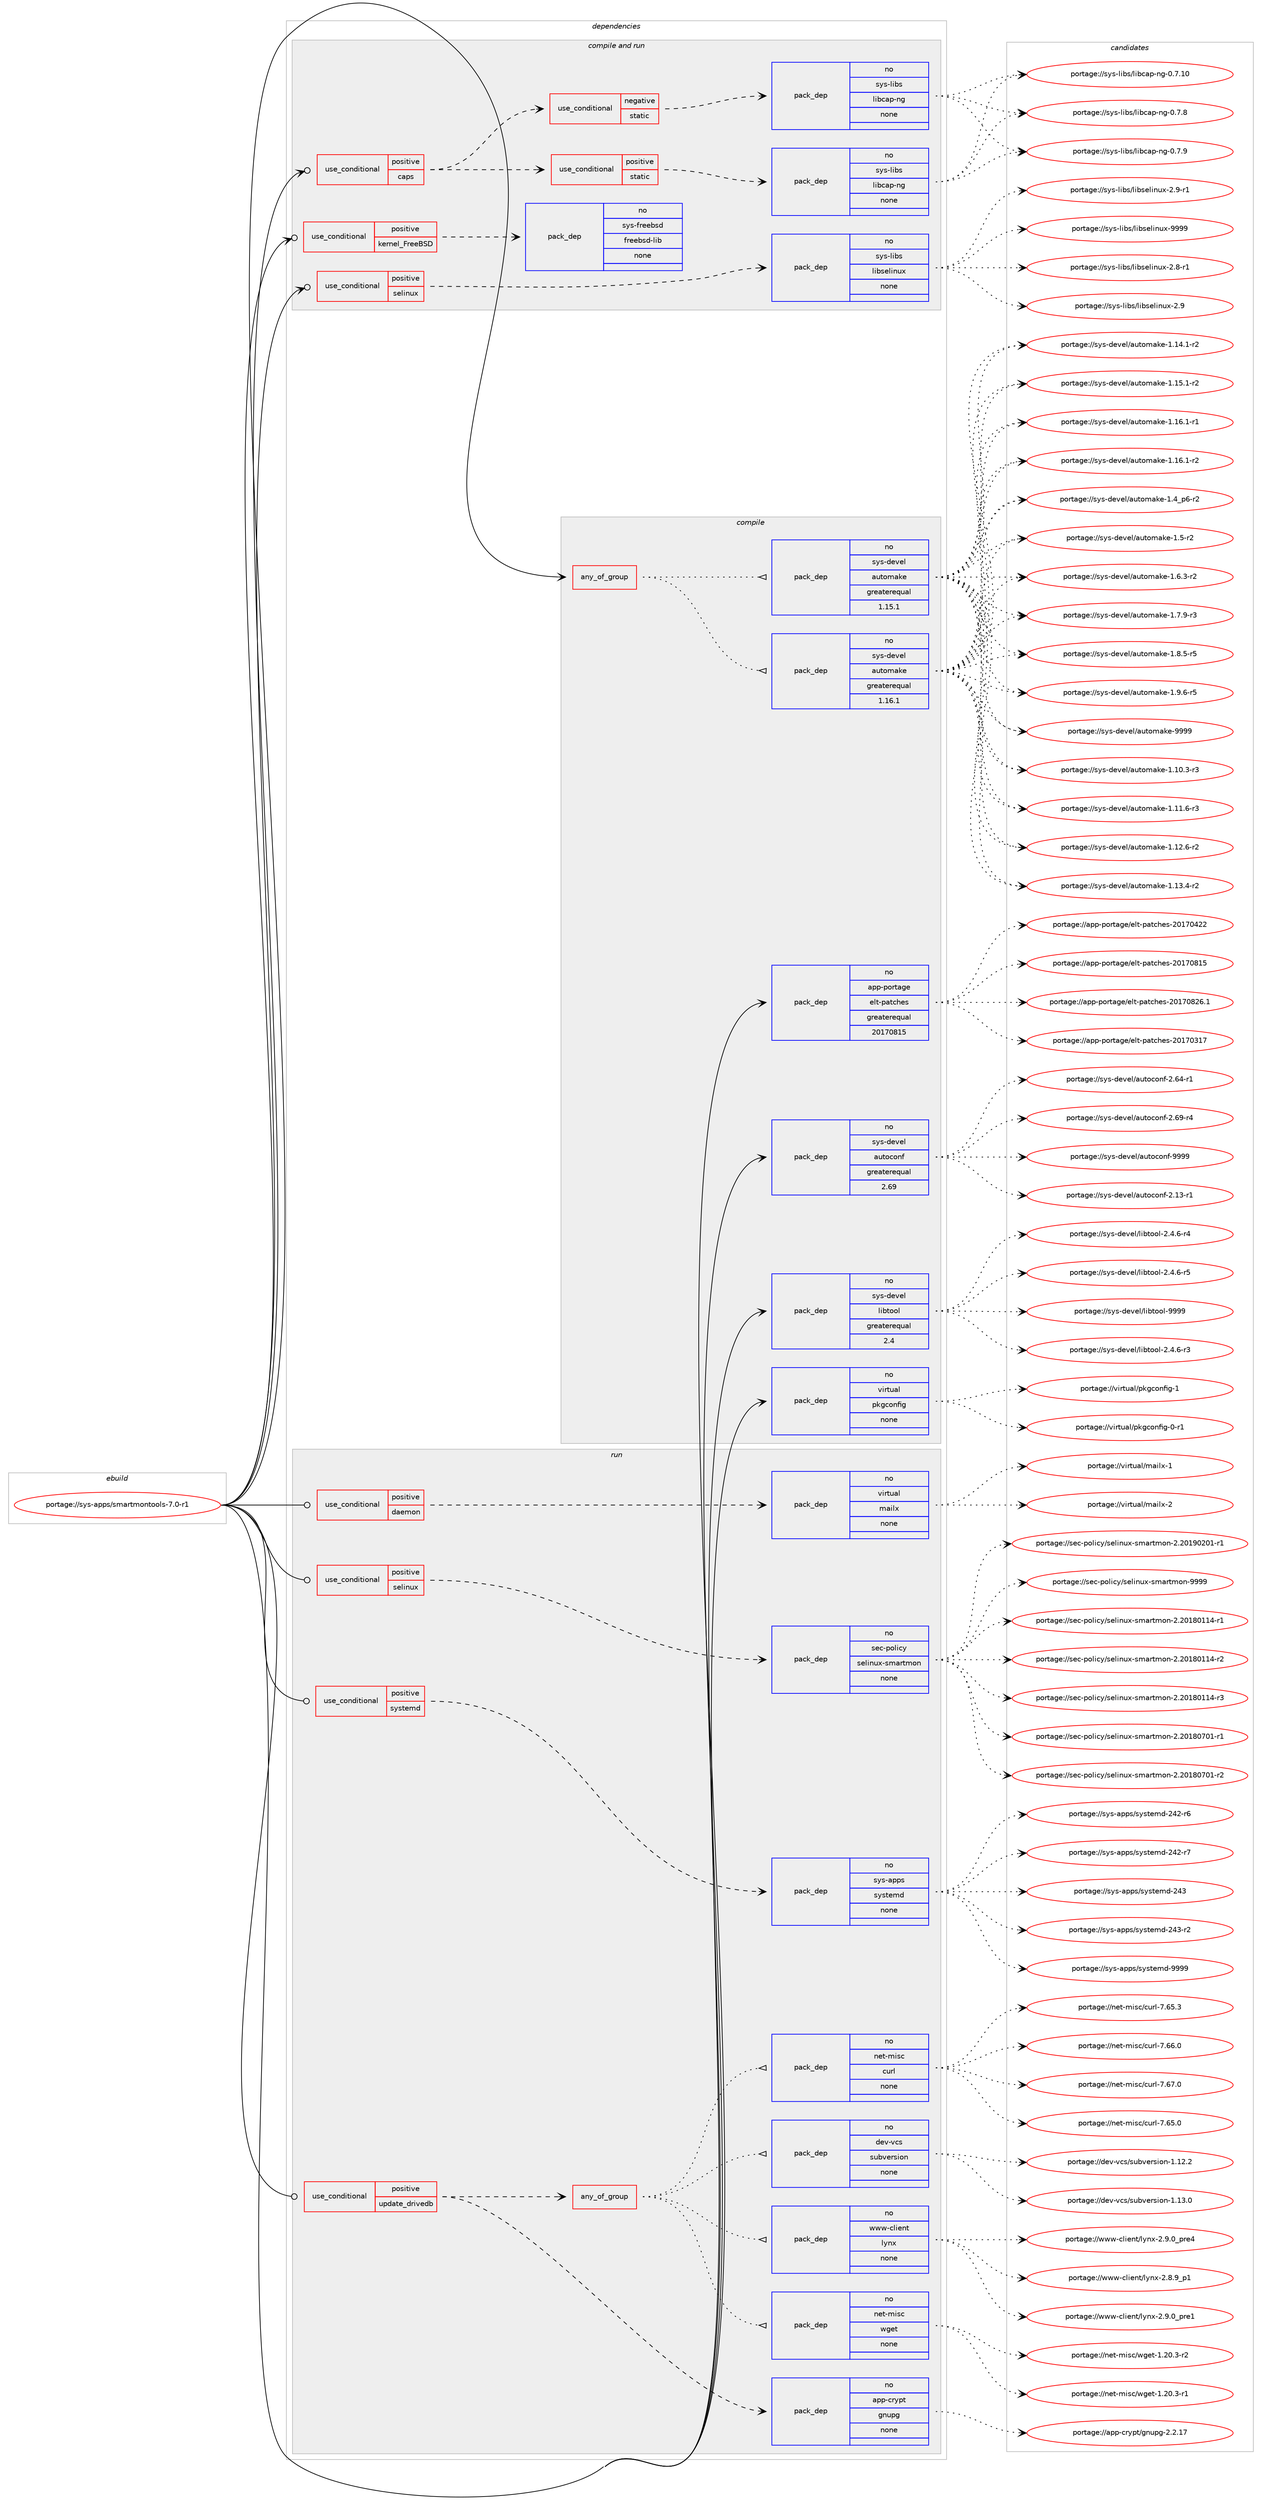 digraph prolog {

# *************
# Graph options
# *************

newrank=true;
concentrate=true;
compound=true;
graph [rankdir=LR,fontname=Helvetica,fontsize=10,ranksep=1.5];#, ranksep=2.5, nodesep=0.2];
edge  [arrowhead=vee];
node  [fontname=Helvetica,fontsize=10];

# **********
# The ebuild
# **********

subgraph cluster_leftcol {
color=gray;
rank=same;
label=<<i>ebuild</i>>;
id [label="portage://sys-apps/smartmontools-7.0-r1", color=red, width=4, href="../sys-apps/smartmontools-7.0-r1.svg"];
}

# ****************
# The dependencies
# ****************

subgraph cluster_midcol {
color=gray;
label=<<i>dependencies</i>>;
subgraph cluster_compile {
fillcolor="#eeeeee";
style=filled;
label=<<i>compile</i>>;
subgraph any6644 {
dependency411014 [label=<<TABLE BORDER="0" CELLBORDER="1" CELLSPACING="0" CELLPADDING="4"><TR><TD CELLPADDING="10">any_of_group</TD></TR></TABLE>>, shape=none, color=red];subgraph pack304130 {
dependency411015 [label=<<TABLE BORDER="0" CELLBORDER="1" CELLSPACING="0" CELLPADDING="4" WIDTH="220"><TR><TD ROWSPAN="6" CELLPADDING="30">pack_dep</TD></TR><TR><TD WIDTH="110">no</TD></TR><TR><TD>sys-devel</TD></TR><TR><TD>automake</TD></TR><TR><TD>greaterequal</TD></TR><TR><TD>1.16.1</TD></TR></TABLE>>, shape=none, color=blue];
}
dependency411014:e -> dependency411015:w [weight=20,style="dotted",arrowhead="oinv"];
subgraph pack304131 {
dependency411016 [label=<<TABLE BORDER="0" CELLBORDER="1" CELLSPACING="0" CELLPADDING="4" WIDTH="220"><TR><TD ROWSPAN="6" CELLPADDING="30">pack_dep</TD></TR><TR><TD WIDTH="110">no</TD></TR><TR><TD>sys-devel</TD></TR><TR><TD>automake</TD></TR><TR><TD>greaterequal</TD></TR><TR><TD>1.15.1</TD></TR></TABLE>>, shape=none, color=blue];
}
dependency411014:e -> dependency411016:w [weight=20,style="dotted",arrowhead="oinv"];
}
id:e -> dependency411014:w [weight=20,style="solid",arrowhead="vee"];
subgraph pack304132 {
dependency411017 [label=<<TABLE BORDER="0" CELLBORDER="1" CELLSPACING="0" CELLPADDING="4" WIDTH="220"><TR><TD ROWSPAN="6" CELLPADDING="30">pack_dep</TD></TR><TR><TD WIDTH="110">no</TD></TR><TR><TD>app-portage</TD></TR><TR><TD>elt-patches</TD></TR><TR><TD>greaterequal</TD></TR><TR><TD>20170815</TD></TR></TABLE>>, shape=none, color=blue];
}
id:e -> dependency411017:w [weight=20,style="solid",arrowhead="vee"];
subgraph pack304133 {
dependency411018 [label=<<TABLE BORDER="0" CELLBORDER="1" CELLSPACING="0" CELLPADDING="4" WIDTH="220"><TR><TD ROWSPAN="6" CELLPADDING="30">pack_dep</TD></TR><TR><TD WIDTH="110">no</TD></TR><TR><TD>sys-devel</TD></TR><TR><TD>autoconf</TD></TR><TR><TD>greaterequal</TD></TR><TR><TD>2.69</TD></TR></TABLE>>, shape=none, color=blue];
}
id:e -> dependency411018:w [weight=20,style="solid",arrowhead="vee"];
subgraph pack304134 {
dependency411019 [label=<<TABLE BORDER="0" CELLBORDER="1" CELLSPACING="0" CELLPADDING="4" WIDTH="220"><TR><TD ROWSPAN="6" CELLPADDING="30">pack_dep</TD></TR><TR><TD WIDTH="110">no</TD></TR><TR><TD>sys-devel</TD></TR><TR><TD>libtool</TD></TR><TR><TD>greaterequal</TD></TR><TR><TD>2.4</TD></TR></TABLE>>, shape=none, color=blue];
}
id:e -> dependency411019:w [weight=20,style="solid",arrowhead="vee"];
subgraph pack304135 {
dependency411020 [label=<<TABLE BORDER="0" CELLBORDER="1" CELLSPACING="0" CELLPADDING="4" WIDTH="220"><TR><TD ROWSPAN="6" CELLPADDING="30">pack_dep</TD></TR><TR><TD WIDTH="110">no</TD></TR><TR><TD>virtual</TD></TR><TR><TD>pkgconfig</TD></TR><TR><TD>none</TD></TR><TR><TD></TD></TR></TABLE>>, shape=none, color=blue];
}
id:e -> dependency411020:w [weight=20,style="solid",arrowhead="vee"];
}
subgraph cluster_compileandrun {
fillcolor="#eeeeee";
style=filled;
label=<<i>compile and run</i>>;
subgraph cond100020 {
dependency411021 [label=<<TABLE BORDER="0" CELLBORDER="1" CELLSPACING="0" CELLPADDING="4"><TR><TD ROWSPAN="3" CELLPADDING="10">use_conditional</TD></TR><TR><TD>positive</TD></TR><TR><TD>caps</TD></TR></TABLE>>, shape=none, color=red];
subgraph cond100021 {
dependency411022 [label=<<TABLE BORDER="0" CELLBORDER="1" CELLSPACING="0" CELLPADDING="4"><TR><TD ROWSPAN="3" CELLPADDING="10">use_conditional</TD></TR><TR><TD>positive</TD></TR><TR><TD>static</TD></TR></TABLE>>, shape=none, color=red];
subgraph pack304136 {
dependency411023 [label=<<TABLE BORDER="0" CELLBORDER="1" CELLSPACING="0" CELLPADDING="4" WIDTH="220"><TR><TD ROWSPAN="6" CELLPADDING="30">pack_dep</TD></TR><TR><TD WIDTH="110">no</TD></TR><TR><TD>sys-libs</TD></TR><TR><TD>libcap-ng</TD></TR><TR><TD>none</TD></TR><TR><TD></TD></TR></TABLE>>, shape=none, color=blue];
}
dependency411022:e -> dependency411023:w [weight=20,style="dashed",arrowhead="vee"];
}
dependency411021:e -> dependency411022:w [weight=20,style="dashed",arrowhead="vee"];
subgraph cond100022 {
dependency411024 [label=<<TABLE BORDER="0" CELLBORDER="1" CELLSPACING="0" CELLPADDING="4"><TR><TD ROWSPAN="3" CELLPADDING="10">use_conditional</TD></TR><TR><TD>negative</TD></TR><TR><TD>static</TD></TR></TABLE>>, shape=none, color=red];
subgraph pack304137 {
dependency411025 [label=<<TABLE BORDER="0" CELLBORDER="1" CELLSPACING="0" CELLPADDING="4" WIDTH="220"><TR><TD ROWSPAN="6" CELLPADDING="30">pack_dep</TD></TR><TR><TD WIDTH="110">no</TD></TR><TR><TD>sys-libs</TD></TR><TR><TD>libcap-ng</TD></TR><TR><TD>none</TD></TR><TR><TD></TD></TR></TABLE>>, shape=none, color=blue];
}
dependency411024:e -> dependency411025:w [weight=20,style="dashed",arrowhead="vee"];
}
dependency411021:e -> dependency411024:w [weight=20,style="dashed",arrowhead="vee"];
}
id:e -> dependency411021:w [weight=20,style="solid",arrowhead="odotvee"];
subgraph cond100023 {
dependency411026 [label=<<TABLE BORDER="0" CELLBORDER="1" CELLSPACING="0" CELLPADDING="4"><TR><TD ROWSPAN="3" CELLPADDING="10">use_conditional</TD></TR><TR><TD>positive</TD></TR><TR><TD>kernel_FreeBSD</TD></TR></TABLE>>, shape=none, color=red];
subgraph pack304138 {
dependency411027 [label=<<TABLE BORDER="0" CELLBORDER="1" CELLSPACING="0" CELLPADDING="4" WIDTH="220"><TR><TD ROWSPAN="6" CELLPADDING="30">pack_dep</TD></TR><TR><TD WIDTH="110">no</TD></TR><TR><TD>sys-freebsd</TD></TR><TR><TD>freebsd-lib</TD></TR><TR><TD>none</TD></TR><TR><TD></TD></TR></TABLE>>, shape=none, color=blue];
}
dependency411026:e -> dependency411027:w [weight=20,style="dashed",arrowhead="vee"];
}
id:e -> dependency411026:w [weight=20,style="solid",arrowhead="odotvee"];
subgraph cond100024 {
dependency411028 [label=<<TABLE BORDER="0" CELLBORDER="1" CELLSPACING="0" CELLPADDING="4"><TR><TD ROWSPAN="3" CELLPADDING="10">use_conditional</TD></TR><TR><TD>positive</TD></TR><TR><TD>selinux</TD></TR></TABLE>>, shape=none, color=red];
subgraph pack304139 {
dependency411029 [label=<<TABLE BORDER="0" CELLBORDER="1" CELLSPACING="0" CELLPADDING="4" WIDTH="220"><TR><TD ROWSPAN="6" CELLPADDING="30">pack_dep</TD></TR><TR><TD WIDTH="110">no</TD></TR><TR><TD>sys-libs</TD></TR><TR><TD>libselinux</TD></TR><TR><TD>none</TD></TR><TR><TD></TD></TR></TABLE>>, shape=none, color=blue];
}
dependency411028:e -> dependency411029:w [weight=20,style="dashed",arrowhead="vee"];
}
id:e -> dependency411028:w [weight=20,style="solid",arrowhead="odotvee"];
}
subgraph cluster_run {
fillcolor="#eeeeee";
style=filled;
label=<<i>run</i>>;
subgraph cond100025 {
dependency411030 [label=<<TABLE BORDER="0" CELLBORDER="1" CELLSPACING="0" CELLPADDING="4"><TR><TD ROWSPAN="3" CELLPADDING="10">use_conditional</TD></TR><TR><TD>positive</TD></TR><TR><TD>daemon</TD></TR></TABLE>>, shape=none, color=red];
subgraph pack304140 {
dependency411031 [label=<<TABLE BORDER="0" CELLBORDER="1" CELLSPACING="0" CELLPADDING="4" WIDTH="220"><TR><TD ROWSPAN="6" CELLPADDING="30">pack_dep</TD></TR><TR><TD WIDTH="110">no</TD></TR><TR><TD>virtual</TD></TR><TR><TD>mailx</TD></TR><TR><TD>none</TD></TR><TR><TD></TD></TR></TABLE>>, shape=none, color=blue];
}
dependency411030:e -> dependency411031:w [weight=20,style="dashed",arrowhead="vee"];
}
id:e -> dependency411030:w [weight=20,style="solid",arrowhead="odot"];
subgraph cond100026 {
dependency411032 [label=<<TABLE BORDER="0" CELLBORDER="1" CELLSPACING="0" CELLPADDING="4"><TR><TD ROWSPAN="3" CELLPADDING="10">use_conditional</TD></TR><TR><TD>positive</TD></TR><TR><TD>selinux</TD></TR></TABLE>>, shape=none, color=red];
subgraph pack304141 {
dependency411033 [label=<<TABLE BORDER="0" CELLBORDER="1" CELLSPACING="0" CELLPADDING="4" WIDTH="220"><TR><TD ROWSPAN="6" CELLPADDING="30">pack_dep</TD></TR><TR><TD WIDTH="110">no</TD></TR><TR><TD>sec-policy</TD></TR><TR><TD>selinux-smartmon</TD></TR><TR><TD>none</TD></TR><TR><TD></TD></TR></TABLE>>, shape=none, color=blue];
}
dependency411032:e -> dependency411033:w [weight=20,style="dashed",arrowhead="vee"];
}
id:e -> dependency411032:w [weight=20,style="solid",arrowhead="odot"];
subgraph cond100027 {
dependency411034 [label=<<TABLE BORDER="0" CELLBORDER="1" CELLSPACING="0" CELLPADDING="4"><TR><TD ROWSPAN="3" CELLPADDING="10">use_conditional</TD></TR><TR><TD>positive</TD></TR><TR><TD>systemd</TD></TR></TABLE>>, shape=none, color=red];
subgraph pack304142 {
dependency411035 [label=<<TABLE BORDER="0" CELLBORDER="1" CELLSPACING="0" CELLPADDING="4" WIDTH="220"><TR><TD ROWSPAN="6" CELLPADDING="30">pack_dep</TD></TR><TR><TD WIDTH="110">no</TD></TR><TR><TD>sys-apps</TD></TR><TR><TD>systemd</TD></TR><TR><TD>none</TD></TR><TR><TD></TD></TR></TABLE>>, shape=none, color=blue];
}
dependency411034:e -> dependency411035:w [weight=20,style="dashed",arrowhead="vee"];
}
id:e -> dependency411034:w [weight=20,style="solid",arrowhead="odot"];
subgraph cond100028 {
dependency411036 [label=<<TABLE BORDER="0" CELLBORDER="1" CELLSPACING="0" CELLPADDING="4"><TR><TD ROWSPAN="3" CELLPADDING="10">use_conditional</TD></TR><TR><TD>positive</TD></TR><TR><TD>update_drivedb</TD></TR></TABLE>>, shape=none, color=red];
subgraph pack304143 {
dependency411037 [label=<<TABLE BORDER="0" CELLBORDER="1" CELLSPACING="0" CELLPADDING="4" WIDTH="220"><TR><TD ROWSPAN="6" CELLPADDING="30">pack_dep</TD></TR><TR><TD WIDTH="110">no</TD></TR><TR><TD>app-crypt</TD></TR><TR><TD>gnupg</TD></TR><TR><TD>none</TD></TR><TR><TD></TD></TR></TABLE>>, shape=none, color=blue];
}
dependency411036:e -> dependency411037:w [weight=20,style="dashed",arrowhead="vee"];
subgraph any6645 {
dependency411038 [label=<<TABLE BORDER="0" CELLBORDER="1" CELLSPACING="0" CELLPADDING="4"><TR><TD CELLPADDING="10">any_of_group</TD></TR></TABLE>>, shape=none, color=red];subgraph pack304144 {
dependency411039 [label=<<TABLE BORDER="0" CELLBORDER="1" CELLSPACING="0" CELLPADDING="4" WIDTH="220"><TR><TD ROWSPAN="6" CELLPADDING="30">pack_dep</TD></TR><TR><TD WIDTH="110">no</TD></TR><TR><TD>net-misc</TD></TR><TR><TD>curl</TD></TR><TR><TD>none</TD></TR><TR><TD></TD></TR></TABLE>>, shape=none, color=blue];
}
dependency411038:e -> dependency411039:w [weight=20,style="dotted",arrowhead="oinv"];
subgraph pack304145 {
dependency411040 [label=<<TABLE BORDER="0" CELLBORDER="1" CELLSPACING="0" CELLPADDING="4" WIDTH="220"><TR><TD ROWSPAN="6" CELLPADDING="30">pack_dep</TD></TR><TR><TD WIDTH="110">no</TD></TR><TR><TD>net-misc</TD></TR><TR><TD>wget</TD></TR><TR><TD>none</TD></TR><TR><TD></TD></TR></TABLE>>, shape=none, color=blue];
}
dependency411038:e -> dependency411040:w [weight=20,style="dotted",arrowhead="oinv"];
subgraph pack304146 {
dependency411041 [label=<<TABLE BORDER="0" CELLBORDER="1" CELLSPACING="0" CELLPADDING="4" WIDTH="220"><TR><TD ROWSPAN="6" CELLPADDING="30">pack_dep</TD></TR><TR><TD WIDTH="110">no</TD></TR><TR><TD>www-client</TD></TR><TR><TD>lynx</TD></TR><TR><TD>none</TD></TR><TR><TD></TD></TR></TABLE>>, shape=none, color=blue];
}
dependency411038:e -> dependency411041:w [weight=20,style="dotted",arrowhead="oinv"];
subgraph pack304147 {
dependency411042 [label=<<TABLE BORDER="0" CELLBORDER="1" CELLSPACING="0" CELLPADDING="4" WIDTH="220"><TR><TD ROWSPAN="6" CELLPADDING="30">pack_dep</TD></TR><TR><TD WIDTH="110">no</TD></TR><TR><TD>dev-vcs</TD></TR><TR><TD>subversion</TD></TR><TR><TD>none</TD></TR><TR><TD></TD></TR></TABLE>>, shape=none, color=blue];
}
dependency411038:e -> dependency411042:w [weight=20,style="dotted",arrowhead="oinv"];
}
dependency411036:e -> dependency411038:w [weight=20,style="dashed",arrowhead="vee"];
}
id:e -> dependency411036:w [weight=20,style="solid",arrowhead="odot"];
}
}

# **************
# The candidates
# **************

subgraph cluster_choices {
rank=same;
color=gray;
label=<<i>candidates</i>>;

subgraph choice304130 {
color=black;
nodesep=1;
choiceportage11512111545100101118101108479711711611110997107101454946494846514511451 [label="portage://sys-devel/automake-1.10.3-r3", color=red, width=4,href="../sys-devel/automake-1.10.3-r3.svg"];
choiceportage11512111545100101118101108479711711611110997107101454946494946544511451 [label="portage://sys-devel/automake-1.11.6-r3", color=red, width=4,href="../sys-devel/automake-1.11.6-r3.svg"];
choiceportage11512111545100101118101108479711711611110997107101454946495046544511450 [label="portage://sys-devel/automake-1.12.6-r2", color=red, width=4,href="../sys-devel/automake-1.12.6-r2.svg"];
choiceportage11512111545100101118101108479711711611110997107101454946495146524511450 [label="portage://sys-devel/automake-1.13.4-r2", color=red, width=4,href="../sys-devel/automake-1.13.4-r2.svg"];
choiceportage11512111545100101118101108479711711611110997107101454946495246494511450 [label="portage://sys-devel/automake-1.14.1-r2", color=red, width=4,href="../sys-devel/automake-1.14.1-r2.svg"];
choiceportage11512111545100101118101108479711711611110997107101454946495346494511450 [label="portage://sys-devel/automake-1.15.1-r2", color=red, width=4,href="../sys-devel/automake-1.15.1-r2.svg"];
choiceportage11512111545100101118101108479711711611110997107101454946495446494511449 [label="portage://sys-devel/automake-1.16.1-r1", color=red, width=4,href="../sys-devel/automake-1.16.1-r1.svg"];
choiceportage11512111545100101118101108479711711611110997107101454946495446494511450 [label="portage://sys-devel/automake-1.16.1-r2", color=red, width=4,href="../sys-devel/automake-1.16.1-r2.svg"];
choiceportage115121115451001011181011084797117116111109971071014549465295112544511450 [label="portage://sys-devel/automake-1.4_p6-r2", color=red, width=4,href="../sys-devel/automake-1.4_p6-r2.svg"];
choiceportage11512111545100101118101108479711711611110997107101454946534511450 [label="portage://sys-devel/automake-1.5-r2", color=red, width=4,href="../sys-devel/automake-1.5-r2.svg"];
choiceportage115121115451001011181011084797117116111109971071014549465446514511450 [label="portage://sys-devel/automake-1.6.3-r2", color=red, width=4,href="../sys-devel/automake-1.6.3-r2.svg"];
choiceportage115121115451001011181011084797117116111109971071014549465546574511451 [label="portage://sys-devel/automake-1.7.9-r3", color=red, width=4,href="../sys-devel/automake-1.7.9-r3.svg"];
choiceportage115121115451001011181011084797117116111109971071014549465646534511453 [label="portage://sys-devel/automake-1.8.5-r5", color=red, width=4,href="../sys-devel/automake-1.8.5-r5.svg"];
choiceportage115121115451001011181011084797117116111109971071014549465746544511453 [label="portage://sys-devel/automake-1.9.6-r5", color=red, width=4,href="../sys-devel/automake-1.9.6-r5.svg"];
choiceportage115121115451001011181011084797117116111109971071014557575757 [label="portage://sys-devel/automake-9999", color=red, width=4,href="../sys-devel/automake-9999.svg"];
dependency411015:e -> choiceportage11512111545100101118101108479711711611110997107101454946494846514511451:w [style=dotted,weight="100"];
dependency411015:e -> choiceportage11512111545100101118101108479711711611110997107101454946494946544511451:w [style=dotted,weight="100"];
dependency411015:e -> choiceportage11512111545100101118101108479711711611110997107101454946495046544511450:w [style=dotted,weight="100"];
dependency411015:e -> choiceportage11512111545100101118101108479711711611110997107101454946495146524511450:w [style=dotted,weight="100"];
dependency411015:e -> choiceportage11512111545100101118101108479711711611110997107101454946495246494511450:w [style=dotted,weight="100"];
dependency411015:e -> choiceportage11512111545100101118101108479711711611110997107101454946495346494511450:w [style=dotted,weight="100"];
dependency411015:e -> choiceportage11512111545100101118101108479711711611110997107101454946495446494511449:w [style=dotted,weight="100"];
dependency411015:e -> choiceportage11512111545100101118101108479711711611110997107101454946495446494511450:w [style=dotted,weight="100"];
dependency411015:e -> choiceportage115121115451001011181011084797117116111109971071014549465295112544511450:w [style=dotted,weight="100"];
dependency411015:e -> choiceportage11512111545100101118101108479711711611110997107101454946534511450:w [style=dotted,weight="100"];
dependency411015:e -> choiceportage115121115451001011181011084797117116111109971071014549465446514511450:w [style=dotted,weight="100"];
dependency411015:e -> choiceportage115121115451001011181011084797117116111109971071014549465546574511451:w [style=dotted,weight="100"];
dependency411015:e -> choiceportage115121115451001011181011084797117116111109971071014549465646534511453:w [style=dotted,weight="100"];
dependency411015:e -> choiceportage115121115451001011181011084797117116111109971071014549465746544511453:w [style=dotted,weight="100"];
dependency411015:e -> choiceportage115121115451001011181011084797117116111109971071014557575757:w [style=dotted,weight="100"];
}
subgraph choice304131 {
color=black;
nodesep=1;
choiceportage11512111545100101118101108479711711611110997107101454946494846514511451 [label="portage://sys-devel/automake-1.10.3-r3", color=red, width=4,href="../sys-devel/automake-1.10.3-r3.svg"];
choiceportage11512111545100101118101108479711711611110997107101454946494946544511451 [label="portage://sys-devel/automake-1.11.6-r3", color=red, width=4,href="../sys-devel/automake-1.11.6-r3.svg"];
choiceportage11512111545100101118101108479711711611110997107101454946495046544511450 [label="portage://sys-devel/automake-1.12.6-r2", color=red, width=4,href="../sys-devel/automake-1.12.6-r2.svg"];
choiceportage11512111545100101118101108479711711611110997107101454946495146524511450 [label="portage://sys-devel/automake-1.13.4-r2", color=red, width=4,href="../sys-devel/automake-1.13.4-r2.svg"];
choiceportage11512111545100101118101108479711711611110997107101454946495246494511450 [label="portage://sys-devel/automake-1.14.1-r2", color=red, width=4,href="../sys-devel/automake-1.14.1-r2.svg"];
choiceportage11512111545100101118101108479711711611110997107101454946495346494511450 [label="portage://sys-devel/automake-1.15.1-r2", color=red, width=4,href="../sys-devel/automake-1.15.1-r2.svg"];
choiceportage11512111545100101118101108479711711611110997107101454946495446494511449 [label="portage://sys-devel/automake-1.16.1-r1", color=red, width=4,href="../sys-devel/automake-1.16.1-r1.svg"];
choiceportage11512111545100101118101108479711711611110997107101454946495446494511450 [label="portage://sys-devel/automake-1.16.1-r2", color=red, width=4,href="../sys-devel/automake-1.16.1-r2.svg"];
choiceportage115121115451001011181011084797117116111109971071014549465295112544511450 [label="portage://sys-devel/automake-1.4_p6-r2", color=red, width=4,href="../sys-devel/automake-1.4_p6-r2.svg"];
choiceportage11512111545100101118101108479711711611110997107101454946534511450 [label="portage://sys-devel/automake-1.5-r2", color=red, width=4,href="../sys-devel/automake-1.5-r2.svg"];
choiceportage115121115451001011181011084797117116111109971071014549465446514511450 [label="portage://sys-devel/automake-1.6.3-r2", color=red, width=4,href="../sys-devel/automake-1.6.3-r2.svg"];
choiceportage115121115451001011181011084797117116111109971071014549465546574511451 [label="portage://sys-devel/automake-1.7.9-r3", color=red, width=4,href="../sys-devel/automake-1.7.9-r3.svg"];
choiceportage115121115451001011181011084797117116111109971071014549465646534511453 [label="portage://sys-devel/automake-1.8.5-r5", color=red, width=4,href="../sys-devel/automake-1.8.5-r5.svg"];
choiceportage115121115451001011181011084797117116111109971071014549465746544511453 [label="portage://sys-devel/automake-1.9.6-r5", color=red, width=4,href="../sys-devel/automake-1.9.6-r5.svg"];
choiceportage115121115451001011181011084797117116111109971071014557575757 [label="portage://sys-devel/automake-9999", color=red, width=4,href="../sys-devel/automake-9999.svg"];
dependency411016:e -> choiceportage11512111545100101118101108479711711611110997107101454946494846514511451:w [style=dotted,weight="100"];
dependency411016:e -> choiceportage11512111545100101118101108479711711611110997107101454946494946544511451:w [style=dotted,weight="100"];
dependency411016:e -> choiceportage11512111545100101118101108479711711611110997107101454946495046544511450:w [style=dotted,weight="100"];
dependency411016:e -> choiceportage11512111545100101118101108479711711611110997107101454946495146524511450:w [style=dotted,weight="100"];
dependency411016:e -> choiceportage11512111545100101118101108479711711611110997107101454946495246494511450:w [style=dotted,weight="100"];
dependency411016:e -> choiceportage11512111545100101118101108479711711611110997107101454946495346494511450:w [style=dotted,weight="100"];
dependency411016:e -> choiceportage11512111545100101118101108479711711611110997107101454946495446494511449:w [style=dotted,weight="100"];
dependency411016:e -> choiceportage11512111545100101118101108479711711611110997107101454946495446494511450:w [style=dotted,weight="100"];
dependency411016:e -> choiceportage115121115451001011181011084797117116111109971071014549465295112544511450:w [style=dotted,weight="100"];
dependency411016:e -> choiceportage11512111545100101118101108479711711611110997107101454946534511450:w [style=dotted,weight="100"];
dependency411016:e -> choiceportage115121115451001011181011084797117116111109971071014549465446514511450:w [style=dotted,weight="100"];
dependency411016:e -> choiceportage115121115451001011181011084797117116111109971071014549465546574511451:w [style=dotted,weight="100"];
dependency411016:e -> choiceportage115121115451001011181011084797117116111109971071014549465646534511453:w [style=dotted,weight="100"];
dependency411016:e -> choiceportage115121115451001011181011084797117116111109971071014549465746544511453:w [style=dotted,weight="100"];
dependency411016:e -> choiceportage115121115451001011181011084797117116111109971071014557575757:w [style=dotted,weight="100"];
}
subgraph choice304132 {
color=black;
nodesep=1;
choiceportage97112112451121111141169710310147101108116451129711699104101115455048495548514955 [label="portage://app-portage/elt-patches-20170317", color=red, width=4,href="../app-portage/elt-patches-20170317.svg"];
choiceportage97112112451121111141169710310147101108116451129711699104101115455048495548525050 [label="portage://app-portage/elt-patches-20170422", color=red, width=4,href="../app-portage/elt-patches-20170422.svg"];
choiceportage97112112451121111141169710310147101108116451129711699104101115455048495548564953 [label="portage://app-portage/elt-patches-20170815", color=red, width=4,href="../app-portage/elt-patches-20170815.svg"];
choiceportage971121124511211111411697103101471011081164511297116991041011154550484955485650544649 [label="portage://app-portage/elt-patches-20170826.1", color=red, width=4,href="../app-portage/elt-patches-20170826.1.svg"];
dependency411017:e -> choiceportage97112112451121111141169710310147101108116451129711699104101115455048495548514955:w [style=dotted,weight="100"];
dependency411017:e -> choiceportage97112112451121111141169710310147101108116451129711699104101115455048495548525050:w [style=dotted,weight="100"];
dependency411017:e -> choiceportage97112112451121111141169710310147101108116451129711699104101115455048495548564953:w [style=dotted,weight="100"];
dependency411017:e -> choiceportage971121124511211111411697103101471011081164511297116991041011154550484955485650544649:w [style=dotted,weight="100"];
}
subgraph choice304133 {
color=black;
nodesep=1;
choiceportage1151211154510010111810110847971171161119911111010245504649514511449 [label="portage://sys-devel/autoconf-2.13-r1", color=red, width=4,href="../sys-devel/autoconf-2.13-r1.svg"];
choiceportage1151211154510010111810110847971171161119911111010245504654524511449 [label="portage://sys-devel/autoconf-2.64-r1", color=red, width=4,href="../sys-devel/autoconf-2.64-r1.svg"];
choiceportage1151211154510010111810110847971171161119911111010245504654574511452 [label="portage://sys-devel/autoconf-2.69-r4", color=red, width=4,href="../sys-devel/autoconf-2.69-r4.svg"];
choiceportage115121115451001011181011084797117116111991111101024557575757 [label="portage://sys-devel/autoconf-9999", color=red, width=4,href="../sys-devel/autoconf-9999.svg"];
dependency411018:e -> choiceportage1151211154510010111810110847971171161119911111010245504649514511449:w [style=dotted,weight="100"];
dependency411018:e -> choiceportage1151211154510010111810110847971171161119911111010245504654524511449:w [style=dotted,weight="100"];
dependency411018:e -> choiceportage1151211154510010111810110847971171161119911111010245504654574511452:w [style=dotted,weight="100"];
dependency411018:e -> choiceportage115121115451001011181011084797117116111991111101024557575757:w [style=dotted,weight="100"];
}
subgraph choice304134 {
color=black;
nodesep=1;
choiceportage1151211154510010111810110847108105981161111111084550465246544511451 [label="portage://sys-devel/libtool-2.4.6-r3", color=red, width=4,href="../sys-devel/libtool-2.4.6-r3.svg"];
choiceportage1151211154510010111810110847108105981161111111084550465246544511452 [label="portage://sys-devel/libtool-2.4.6-r4", color=red, width=4,href="../sys-devel/libtool-2.4.6-r4.svg"];
choiceportage1151211154510010111810110847108105981161111111084550465246544511453 [label="portage://sys-devel/libtool-2.4.6-r5", color=red, width=4,href="../sys-devel/libtool-2.4.6-r5.svg"];
choiceportage1151211154510010111810110847108105981161111111084557575757 [label="portage://sys-devel/libtool-9999", color=red, width=4,href="../sys-devel/libtool-9999.svg"];
dependency411019:e -> choiceportage1151211154510010111810110847108105981161111111084550465246544511451:w [style=dotted,weight="100"];
dependency411019:e -> choiceportage1151211154510010111810110847108105981161111111084550465246544511452:w [style=dotted,weight="100"];
dependency411019:e -> choiceportage1151211154510010111810110847108105981161111111084550465246544511453:w [style=dotted,weight="100"];
dependency411019:e -> choiceportage1151211154510010111810110847108105981161111111084557575757:w [style=dotted,weight="100"];
}
subgraph choice304135 {
color=black;
nodesep=1;
choiceportage11810511411611797108471121071039911111010210510345484511449 [label="portage://virtual/pkgconfig-0-r1", color=red, width=4,href="../virtual/pkgconfig-0-r1.svg"];
choiceportage1181051141161179710847112107103991111101021051034549 [label="portage://virtual/pkgconfig-1", color=red, width=4,href="../virtual/pkgconfig-1.svg"];
dependency411020:e -> choiceportage11810511411611797108471121071039911111010210510345484511449:w [style=dotted,weight="100"];
dependency411020:e -> choiceportage1181051141161179710847112107103991111101021051034549:w [style=dotted,weight="100"];
}
subgraph choice304136 {
color=black;
nodesep=1;
choiceportage1151211154510810598115471081059899971124511010345484655464948 [label="portage://sys-libs/libcap-ng-0.7.10", color=red, width=4,href="../sys-libs/libcap-ng-0.7.10.svg"];
choiceportage11512111545108105981154710810598999711245110103454846554656 [label="portage://sys-libs/libcap-ng-0.7.8", color=red, width=4,href="../sys-libs/libcap-ng-0.7.8.svg"];
choiceportage11512111545108105981154710810598999711245110103454846554657 [label="portage://sys-libs/libcap-ng-0.7.9", color=red, width=4,href="../sys-libs/libcap-ng-0.7.9.svg"];
dependency411023:e -> choiceportage1151211154510810598115471081059899971124511010345484655464948:w [style=dotted,weight="100"];
dependency411023:e -> choiceportage11512111545108105981154710810598999711245110103454846554656:w [style=dotted,weight="100"];
dependency411023:e -> choiceportage11512111545108105981154710810598999711245110103454846554657:w [style=dotted,weight="100"];
}
subgraph choice304137 {
color=black;
nodesep=1;
choiceportage1151211154510810598115471081059899971124511010345484655464948 [label="portage://sys-libs/libcap-ng-0.7.10", color=red, width=4,href="../sys-libs/libcap-ng-0.7.10.svg"];
choiceportage11512111545108105981154710810598999711245110103454846554656 [label="portage://sys-libs/libcap-ng-0.7.8", color=red, width=4,href="../sys-libs/libcap-ng-0.7.8.svg"];
choiceportage11512111545108105981154710810598999711245110103454846554657 [label="portage://sys-libs/libcap-ng-0.7.9", color=red, width=4,href="../sys-libs/libcap-ng-0.7.9.svg"];
dependency411025:e -> choiceportage1151211154510810598115471081059899971124511010345484655464948:w [style=dotted,weight="100"];
dependency411025:e -> choiceportage11512111545108105981154710810598999711245110103454846554656:w [style=dotted,weight="100"];
dependency411025:e -> choiceportage11512111545108105981154710810598999711245110103454846554657:w [style=dotted,weight="100"];
}
subgraph choice304138 {
color=black;
nodesep=1;
}
subgraph choice304139 {
color=black;
nodesep=1;
choiceportage11512111545108105981154710810598115101108105110117120455046564511449 [label="portage://sys-libs/libselinux-2.8-r1", color=red, width=4,href="../sys-libs/libselinux-2.8-r1.svg"];
choiceportage1151211154510810598115471081059811510110810511011712045504657 [label="portage://sys-libs/libselinux-2.9", color=red, width=4,href="../sys-libs/libselinux-2.9.svg"];
choiceportage11512111545108105981154710810598115101108105110117120455046574511449 [label="portage://sys-libs/libselinux-2.9-r1", color=red, width=4,href="../sys-libs/libselinux-2.9-r1.svg"];
choiceportage115121115451081059811547108105981151011081051101171204557575757 [label="portage://sys-libs/libselinux-9999", color=red, width=4,href="../sys-libs/libselinux-9999.svg"];
dependency411029:e -> choiceportage11512111545108105981154710810598115101108105110117120455046564511449:w [style=dotted,weight="100"];
dependency411029:e -> choiceportage1151211154510810598115471081059811510110810511011712045504657:w [style=dotted,weight="100"];
dependency411029:e -> choiceportage11512111545108105981154710810598115101108105110117120455046574511449:w [style=dotted,weight="100"];
dependency411029:e -> choiceportage115121115451081059811547108105981151011081051101171204557575757:w [style=dotted,weight="100"];
}
subgraph choice304140 {
color=black;
nodesep=1;
choiceportage1181051141161179710847109971051081204549 [label="portage://virtual/mailx-1", color=red, width=4,href="../virtual/mailx-1.svg"];
choiceportage1181051141161179710847109971051081204550 [label="portage://virtual/mailx-2", color=red, width=4,href="../virtual/mailx-2.svg"];
dependency411031:e -> choiceportage1181051141161179710847109971051081204549:w [style=dotted,weight="100"];
dependency411031:e -> choiceportage1181051141161179710847109971051081204550:w [style=dotted,weight="100"];
}
subgraph choice304141 {
color=black;
nodesep=1;
choiceportage11510199451121111081059912147115101108105110117120451151099711411610911111045504650484956484949524511449 [label="portage://sec-policy/selinux-smartmon-2.20180114-r1", color=red, width=4,href="../sec-policy/selinux-smartmon-2.20180114-r1.svg"];
choiceportage11510199451121111081059912147115101108105110117120451151099711411610911111045504650484956484949524511450 [label="portage://sec-policy/selinux-smartmon-2.20180114-r2", color=red, width=4,href="../sec-policy/selinux-smartmon-2.20180114-r2.svg"];
choiceportage11510199451121111081059912147115101108105110117120451151099711411610911111045504650484956484949524511451 [label="portage://sec-policy/selinux-smartmon-2.20180114-r3", color=red, width=4,href="../sec-policy/selinux-smartmon-2.20180114-r3.svg"];
choiceportage11510199451121111081059912147115101108105110117120451151099711411610911111045504650484956485548494511449 [label="portage://sec-policy/selinux-smartmon-2.20180701-r1", color=red, width=4,href="../sec-policy/selinux-smartmon-2.20180701-r1.svg"];
choiceportage11510199451121111081059912147115101108105110117120451151099711411610911111045504650484956485548494511450 [label="portage://sec-policy/selinux-smartmon-2.20180701-r2", color=red, width=4,href="../sec-policy/selinux-smartmon-2.20180701-r2.svg"];
choiceportage11510199451121111081059912147115101108105110117120451151099711411610911111045504650484957485048494511449 [label="portage://sec-policy/selinux-smartmon-2.20190201-r1", color=red, width=4,href="../sec-policy/selinux-smartmon-2.20190201-r1.svg"];
choiceportage1151019945112111108105991214711510110810511011712045115109971141161091111104557575757 [label="portage://sec-policy/selinux-smartmon-9999", color=red, width=4,href="../sec-policy/selinux-smartmon-9999.svg"];
dependency411033:e -> choiceportage11510199451121111081059912147115101108105110117120451151099711411610911111045504650484956484949524511449:w [style=dotted,weight="100"];
dependency411033:e -> choiceportage11510199451121111081059912147115101108105110117120451151099711411610911111045504650484956484949524511450:w [style=dotted,weight="100"];
dependency411033:e -> choiceportage11510199451121111081059912147115101108105110117120451151099711411610911111045504650484956484949524511451:w [style=dotted,weight="100"];
dependency411033:e -> choiceportage11510199451121111081059912147115101108105110117120451151099711411610911111045504650484956485548494511449:w [style=dotted,weight="100"];
dependency411033:e -> choiceportage11510199451121111081059912147115101108105110117120451151099711411610911111045504650484956485548494511450:w [style=dotted,weight="100"];
dependency411033:e -> choiceportage11510199451121111081059912147115101108105110117120451151099711411610911111045504650484957485048494511449:w [style=dotted,weight="100"];
dependency411033:e -> choiceportage1151019945112111108105991214711510110810511011712045115109971141161091111104557575757:w [style=dotted,weight="100"];
}
subgraph choice304142 {
color=black;
nodesep=1;
choiceportage115121115459711211211547115121115116101109100455052504511454 [label="portage://sys-apps/systemd-242-r6", color=red, width=4,href="../sys-apps/systemd-242-r6.svg"];
choiceportage115121115459711211211547115121115116101109100455052504511455 [label="portage://sys-apps/systemd-242-r7", color=red, width=4,href="../sys-apps/systemd-242-r7.svg"];
choiceportage11512111545971121121154711512111511610110910045505251 [label="portage://sys-apps/systemd-243", color=red, width=4,href="../sys-apps/systemd-243.svg"];
choiceportage115121115459711211211547115121115116101109100455052514511450 [label="portage://sys-apps/systemd-243-r2", color=red, width=4,href="../sys-apps/systemd-243-r2.svg"];
choiceportage1151211154597112112115471151211151161011091004557575757 [label="portage://sys-apps/systemd-9999", color=red, width=4,href="../sys-apps/systemd-9999.svg"];
dependency411035:e -> choiceportage115121115459711211211547115121115116101109100455052504511454:w [style=dotted,weight="100"];
dependency411035:e -> choiceportage115121115459711211211547115121115116101109100455052504511455:w [style=dotted,weight="100"];
dependency411035:e -> choiceportage11512111545971121121154711512111511610110910045505251:w [style=dotted,weight="100"];
dependency411035:e -> choiceportage115121115459711211211547115121115116101109100455052514511450:w [style=dotted,weight="100"];
dependency411035:e -> choiceportage1151211154597112112115471151211151161011091004557575757:w [style=dotted,weight="100"];
}
subgraph choice304143 {
color=black;
nodesep=1;
choiceportage9711211245991141211121164710311011711210345504650464955 [label="portage://app-crypt/gnupg-2.2.17", color=red, width=4,href="../app-crypt/gnupg-2.2.17.svg"];
dependency411037:e -> choiceportage9711211245991141211121164710311011711210345504650464955:w [style=dotted,weight="100"];
}
subgraph choice304144 {
color=black;
nodesep=1;
choiceportage1101011164510910511599479911711410845554654534648 [label="portage://net-misc/curl-7.65.0", color=red, width=4,href="../net-misc/curl-7.65.0.svg"];
choiceportage1101011164510910511599479911711410845554654534651 [label="portage://net-misc/curl-7.65.3", color=red, width=4,href="../net-misc/curl-7.65.3.svg"];
choiceportage1101011164510910511599479911711410845554654544648 [label="portage://net-misc/curl-7.66.0", color=red, width=4,href="../net-misc/curl-7.66.0.svg"];
choiceportage1101011164510910511599479911711410845554654554648 [label="portage://net-misc/curl-7.67.0", color=red, width=4,href="../net-misc/curl-7.67.0.svg"];
dependency411039:e -> choiceportage1101011164510910511599479911711410845554654534648:w [style=dotted,weight="100"];
dependency411039:e -> choiceportage1101011164510910511599479911711410845554654534651:w [style=dotted,weight="100"];
dependency411039:e -> choiceportage1101011164510910511599479911711410845554654544648:w [style=dotted,weight="100"];
dependency411039:e -> choiceportage1101011164510910511599479911711410845554654554648:w [style=dotted,weight="100"];
}
subgraph choice304145 {
color=black;
nodesep=1;
choiceportage110101116451091051159947119103101116454946504846514511449 [label="portage://net-misc/wget-1.20.3-r1", color=red, width=4,href="../net-misc/wget-1.20.3-r1.svg"];
choiceportage110101116451091051159947119103101116454946504846514511450 [label="portage://net-misc/wget-1.20.3-r2", color=red, width=4,href="../net-misc/wget-1.20.3-r2.svg"];
dependency411040:e -> choiceportage110101116451091051159947119103101116454946504846514511449:w [style=dotted,weight="100"];
dependency411040:e -> choiceportage110101116451091051159947119103101116454946504846514511450:w [style=dotted,weight="100"];
}
subgraph choice304146 {
color=black;
nodesep=1;
choiceportage1191191194599108105101110116471081211101204550465646579511249 [label="portage://www-client/lynx-2.8.9_p1", color=red, width=4,href="../www-client/lynx-2.8.9_p1.svg"];
choiceportage1191191194599108105101110116471081211101204550465746489511211410149 [label="portage://www-client/lynx-2.9.0_pre1", color=red, width=4,href="../www-client/lynx-2.9.0_pre1.svg"];
choiceportage1191191194599108105101110116471081211101204550465746489511211410152 [label="portage://www-client/lynx-2.9.0_pre4", color=red, width=4,href="../www-client/lynx-2.9.0_pre4.svg"];
dependency411041:e -> choiceportage1191191194599108105101110116471081211101204550465646579511249:w [style=dotted,weight="100"];
dependency411041:e -> choiceportage1191191194599108105101110116471081211101204550465746489511211410149:w [style=dotted,weight="100"];
dependency411041:e -> choiceportage1191191194599108105101110116471081211101204550465746489511211410152:w [style=dotted,weight="100"];
}
subgraph choice304147 {
color=black;
nodesep=1;
choiceportage1001011184511899115471151179811810111411510511111045494649504650 [label="portage://dev-vcs/subversion-1.12.2", color=red, width=4,href="../dev-vcs/subversion-1.12.2.svg"];
choiceportage1001011184511899115471151179811810111411510511111045494649514648 [label="portage://dev-vcs/subversion-1.13.0", color=red, width=4,href="../dev-vcs/subversion-1.13.0.svg"];
dependency411042:e -> choiceportage1001011184511899115471151179811810111411510511111045494649504650:w [style=dotted,weight="100"];
dependency411042:e -> choiceportage1001011184511899115471151179811810111411510511111045494649514648:w [style=dotted,weight="100"];
}
}

}
